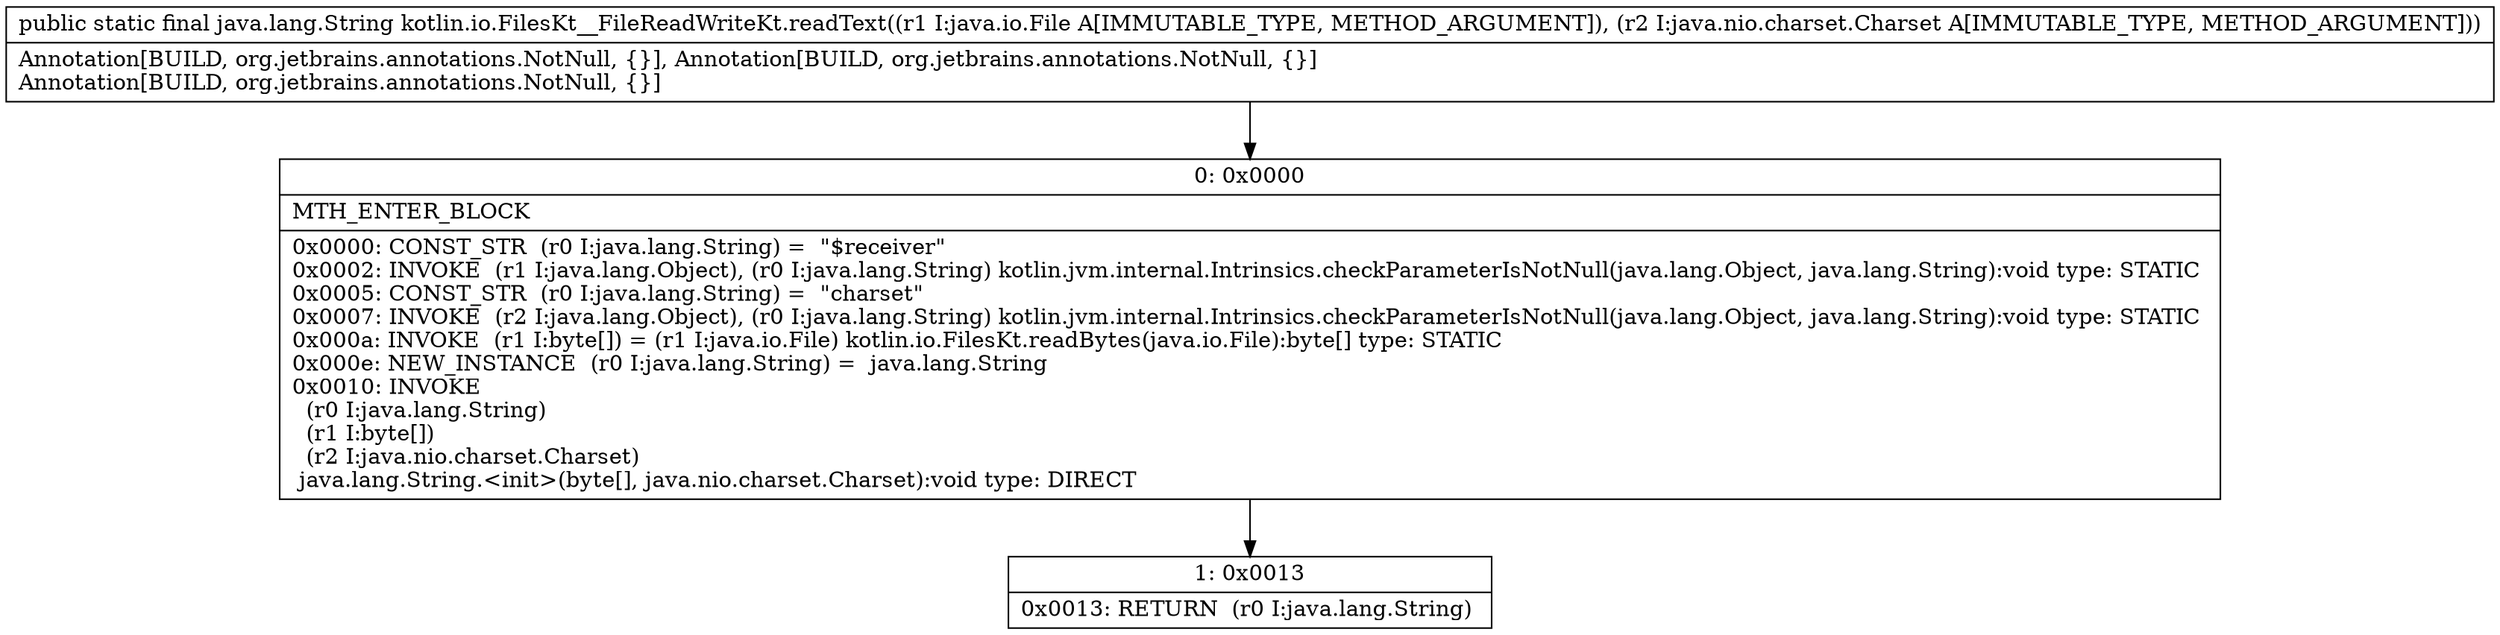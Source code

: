 digraph "CFG forkotlin.io.FilesKt__FileReadWriteKt.readText(Ljava\/io\/File;Ljava\/nio\/charset\/Charset;)Ljava\/lang\/String;" {
Node_0 [shape=record,label="{0\:\ 0x0000|MTH_ENTER_BLOCK\l|0x0000: CONST_STR  (r0 I:java.lang.String) =  \"$receiver\" \l0x0002: INVOKE  (r1 I:java.lang.Object), (r0 I:java.lang.String) kotlin.jvm.internal.Intrinsics.checkParameterIsNotNull(java.lang.Object, java.lang.String):void type: STATIC \l0x0005: CONST_STR  (r0 I:java.lang.String) =  \"charset\" \l0x0007: INVOKE  (r2 I:java.lang.Object), (r0 I:java.lang.String) kotlin.jvm.internal.Intrinsics.checkParameterIsNotNull(java.lang.Object, java.lang.String):void type: STATIC \l0x000a: INVOKE  (r1 I:byte[]) = (r1 I:java.io.File) kotlin.io.FilesKt.readBytes(java.io.File):byte[] type: STATIC \l0x000e: NEW_INSTANCE  (r0 I:java.lang.String) =  java.lang.String \l0x0010: INVOKE  \l  (r0 I:java.lang.String)\l  (r1 I:byte[])\l  (r2 I:java.nio.charset.Charset)\l java.lang.String.\<init\>(byte[], java.nio.charset.Charset):void type: DIRECT \l}"];
Node_1 [shape=record,label="{1\:\ 0x0013|0x0013: RETURN  (r0 I:java.lang.String) \l}"];
MethodNode[shape=record,label="{public static final java.lang.String kotlin.io.FilesKt__FileReadWriteKt.readText((r1 I:java.io.File A[IMMUTABLE_TYPE, METHOD_ARGUMENT]), (r2 I:java.nio.charset.Charset A[IMMUTABLE_TYPE, METHOD_ARGUMENT]))  | Annotation[BUILD, org.jetbrains.annotations.NotNull, \{\}], Annotation[BUILD, org.jetbrains.annotations.NotNull, \{\}]\lAnnotation[BUILD, org.jetbrains.annotations.NotNull, \{\}]\l}"];
MethodNode -> Node_0;
Node_0 -> Node_1;
}

